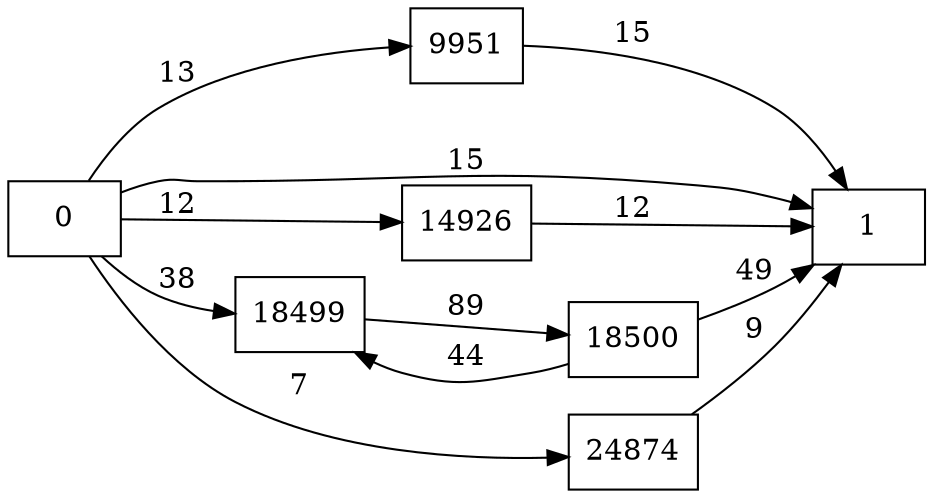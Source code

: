digraph {
	graph [rankdir=LR]
	node [shape=rectangle]
	9951 -> 1 [label=15]
	14926 -> 1 [label=12]
	18499 -> 18500 [label=89]
	18500 -> 18499 [label=44]
	18500 -> 1 [label=49]
	24874 -> 1 [label=9]
	0 -> 1 [label=15]
	0 -> 9951 [label=13]
	0 -> 14926 [label=12]
	0 -> 18499 [label=38]
	0 -> 24874 [label=7]
}
